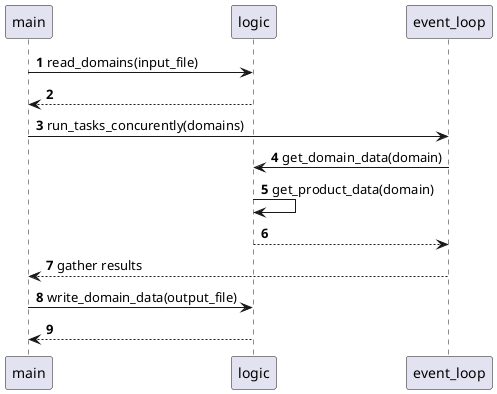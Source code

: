 @startuml
'https://plantuml.com/sequence-diagram
autonumber

main -> logic: read_domains(input_file)
logic --> main

main -> event_loop: run_tasks_concurently(domains)
event_loop -> logic: get_domain_data(domain)
logic -> logic: get_product_data(domain)
logic --> event_loop
event_loop --> main: gather results


main -> logic: write_domain_data(output_file)
logic --> main
@enduml